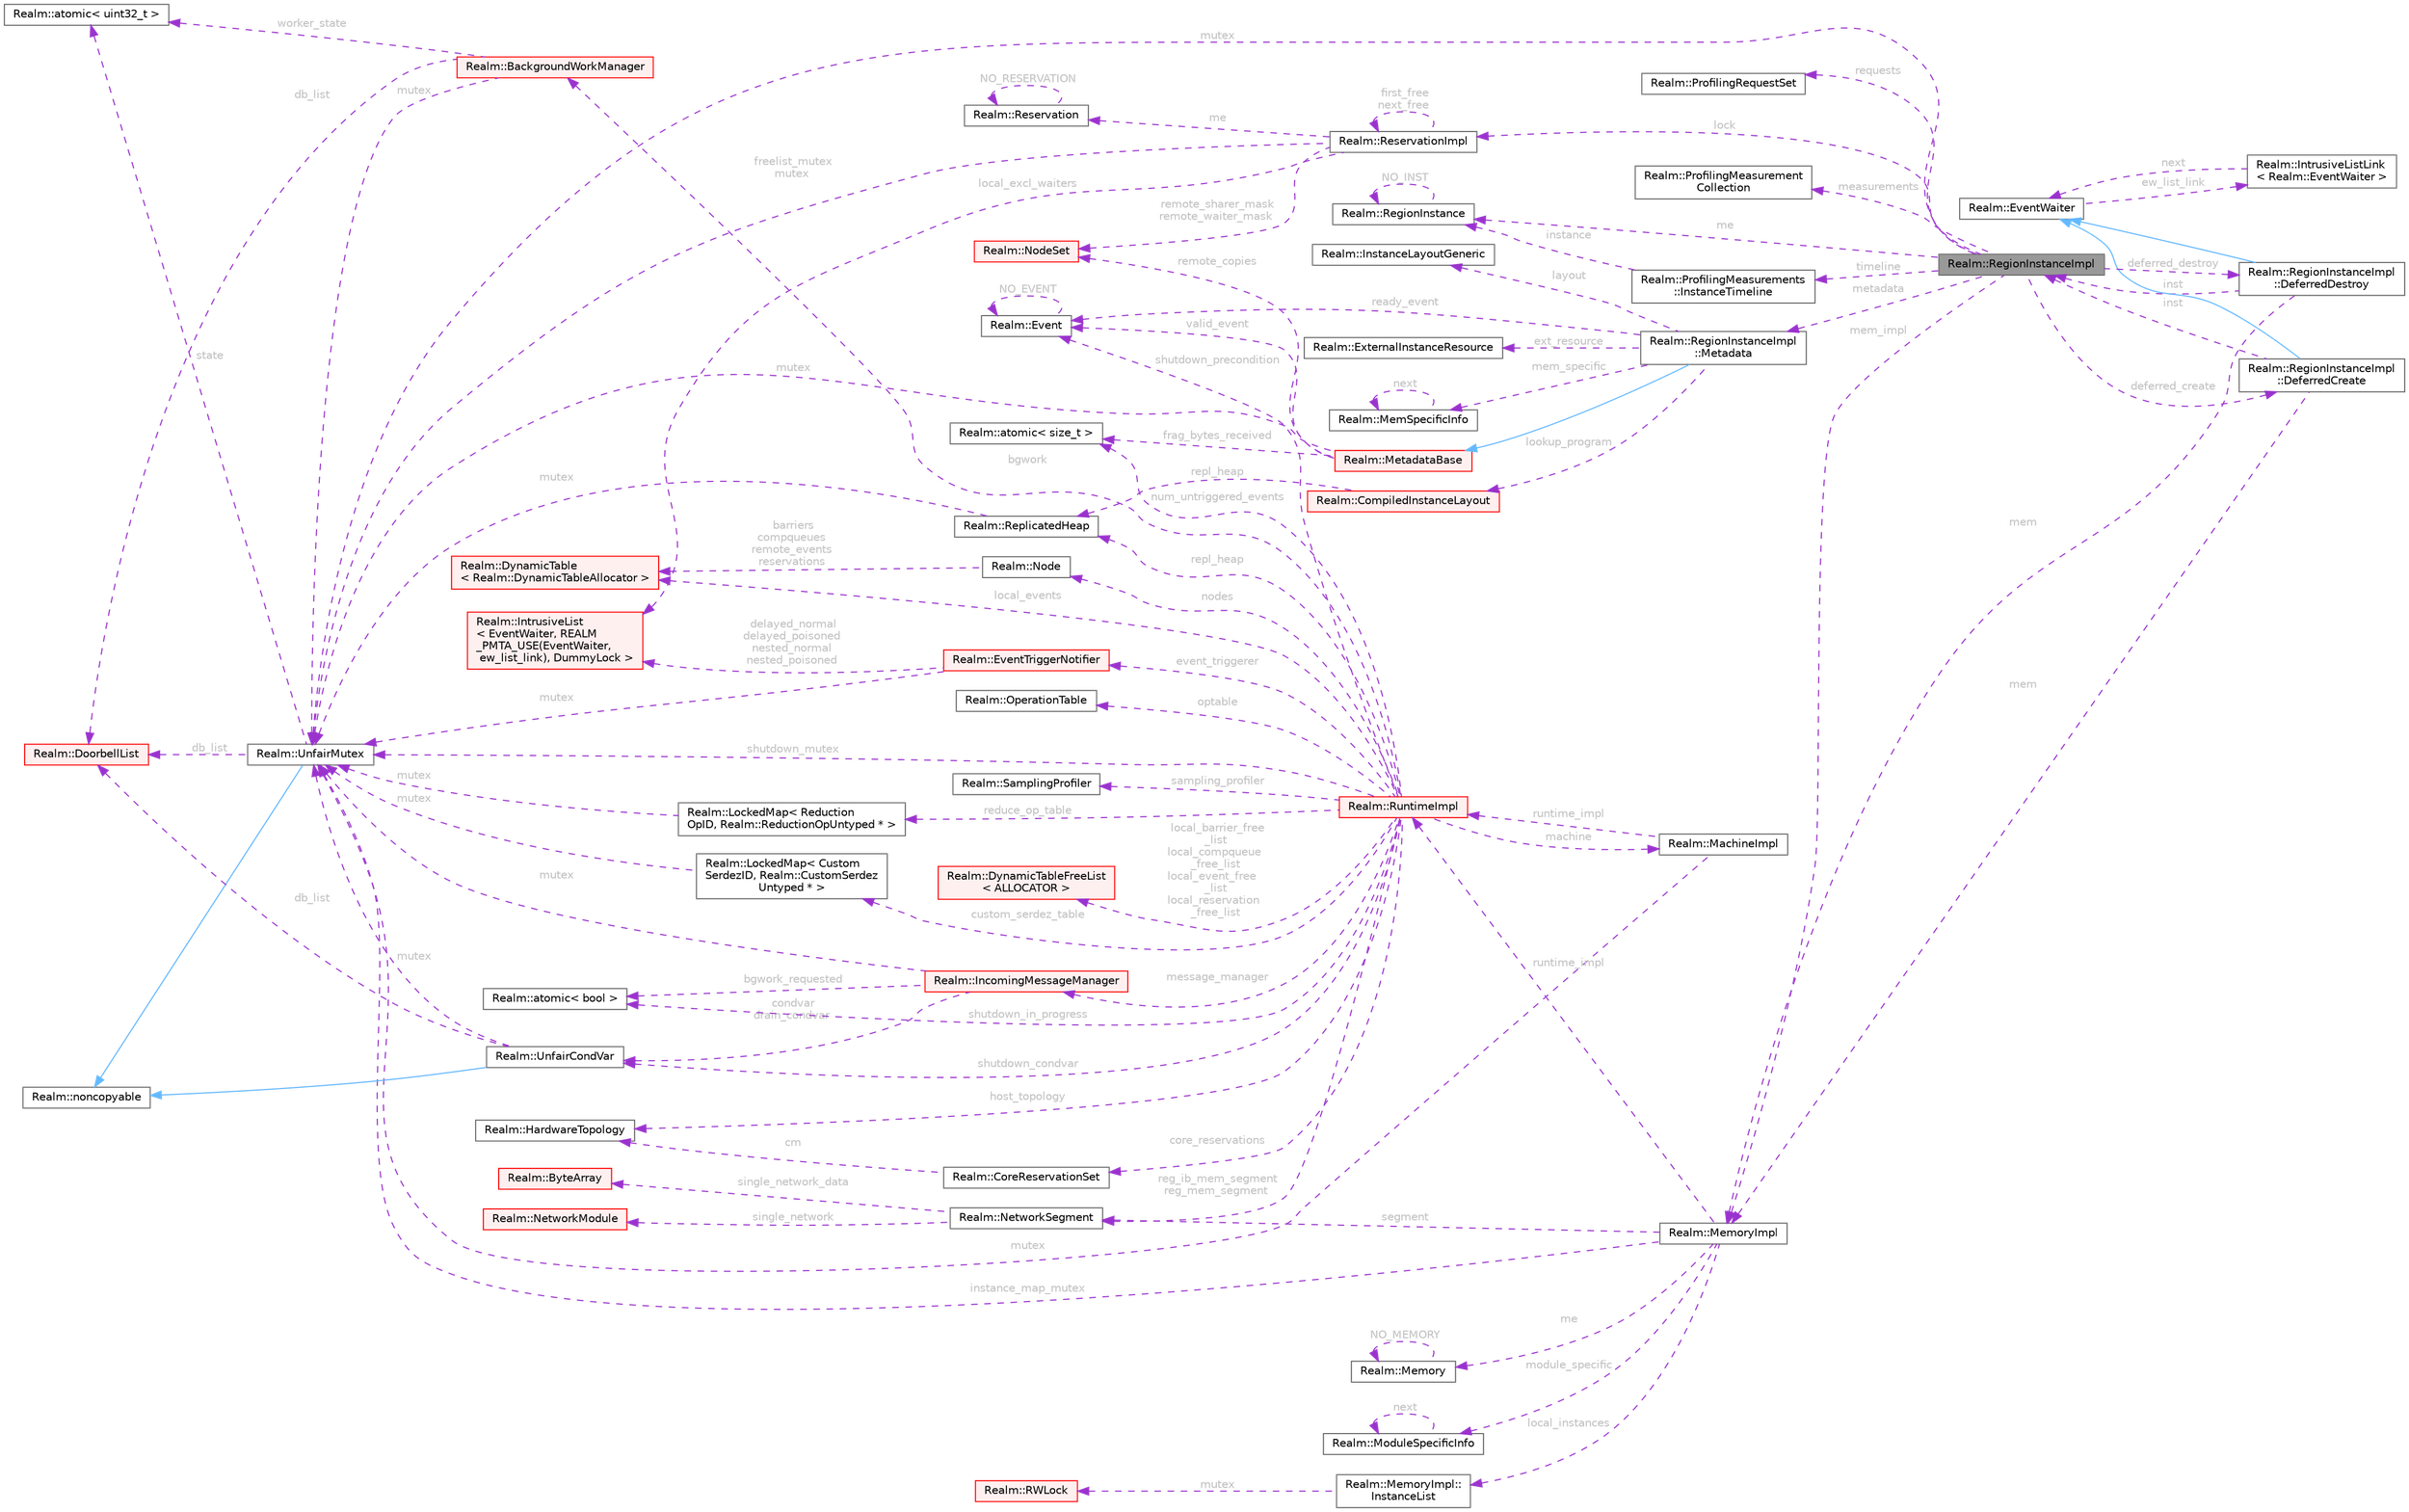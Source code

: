 digraph "Realm::RegionInstanceImpl"
{
 // LATEX_PDF_SIZE
  bgcolor="transparent";
  edge [fontname=Helvetica,fontsize=10,labelfontname=Helvetica,labelfontsize=10];
  node [fontname=Helvetica,fontsize=10,shape=box,height=0.2,width=0.4];
  rankdir="LR";
  Node1 [id="Node000001",label="Realm::RegionInstanceImpl",height=0.2,width=0.4,color="gray40", fillcolor="grey60", style="filled", fontcolor="black",tooltip=" "];
  Node2 -> Node1 [id="edge1_Node000001_Node000002",dir="back",color="darkorchid3",style="dashed",tooltip=" ",label=" deferred_create",fontcolor="grey" ];
  Node2 [id="Node000002",label="Realm::RegionInstanceImpl\l::DeferredCreate",height=0.2,width=0.4,color="gray40", fillcolor="white", style="filled",URL="$classRealm_1_1RegionInstanceImpl_1_1DeferredCreate.html",tooltip=" "];
  Node3 -> Node2 [id="edge2_Node000002_Node000003",dir="back",color="steelblue1",style="solid",tooltip=" "];
  Node3 [id="Node000003",label="Realm::EventWaiter",height=0.2,width=0.4,color="gray40", fillcolor="white", style="filled",URL="$classRealm_1_1EventWaiter.html",tooltip=" "];
  Node4 -> Node3 [id="edge3_Node000003_Node000004",dir="back",color="darkorchid3",style="dashed",tooltip=" ",label=" ew_list_link",fontcolor="grey" ];
  Node4 [id="Node000004",label="Realm::IntrusiveListLink\l\< Realm::EventWaiter \>",height=0.2,width=0.4,color="gray40", fillcolor="white", style="filled",URL="$structRealm_1_1IntrusiveListLink.html",tooltip=" "];
  Node3 -> Node4 [id="edge4_Node000004_Node000003",dir="back",color="darkorchid3",style="dashed",tooltip=" ",label=" next",fontcolor="grey" ];
  Node1 -> Node2 [id="edge5_Node000002_Node000001",dir="back",color="darkorchid3",style="dashed",tooltip=" ",label=" inst",fontcolor="grey" ];
  Node5 -> Node2 [id="edge6_Node000002_Node000005",dir="back",color="darkorchid3",style="dashed",tooltip=" ",label=" mem",fontcolor="grey" ];
  Node5 [id="Node000005",label="Realm::MemoryImpl",height=0.2,width=0.4,color="gray40", fillcolor="white", style="filled",URL="$classRealm_1_1MemoryImpl.html",tooltip=" "];
  Node6 -> Node5 [id="edge7_Node000005_Node000006",dir="back",color="darkorchid3",style="dashed",tooltip=" ",label=" me",fontcolor="grey" ];
  Node6 [id="Node000006",label="Realm::Memory",height=0.2,width=0.4,color="gray40", fillcolor="white", style="filled",URL="$classRealm_1_1Memory.html",tooltip=" "];
  Node6 -> Node6 [id="edge8_Node000006_Node000006",dir="back",color="darkorchid3",style="dashed",tooltip=" ",label=" NO_MEMORY",fontcolor="grey" ];
  Node7 -> Node5 [id="edge9_Node000005_Node000007",dir="back",color="darkorchid3",style="dashed",tooltip=" ",label=" segment",fontcolor="grey" ];
  Node7 [id="Node000007",label="Realm::NetworkSegment",height=0.2,width=0.4,color="gray40", fillcolor="white", style="filled",URL="$classRealm_1_1NetworkSegment.html",tooltip=" "];
  Node8 -> Node7 [id="edge10_Node000007_Node000008",dir="back",color="darkorchid3",style="dashed",tooltip=" ",label=" single_network",fontcolor="grey" ];
  Node8 [id="Node000008",label="Realm::NetworkModule",height=0.2,width=0.4,color="red", fillcolor="#FFF0F0", style="filled",URL="$classRealm_1_1NetworkModule.html",tooltip=" "];
  Node10 -> Node7 [id="edge11_Node000007_Node000010",dir="back",color="darkorchid3",style="dashed",tooltip=" ",label=" single_network_data",fontcolor="grey" ];
  Node10 [id="Node000010",label="Realm::ByteArray",height=0.2,width=0.4,color="red", fillcolor="#FFF0F0", style="filled",URL="$classRealm_1_1ByteArray.html",tooltip=" "];
  Node12 -> Node5 [id="edge12_Node000005_Node000012",dir="back",color="darkorchid3",style="dashed",tooltip=" ",label=" module_specific",fontcolor="grey" ];
  Node12 [id="Node000012",label="Realm::ModuleSpecificInfo",height=0.2,width=0.4,color="gray40", fillcolor="white", style="filled",URL="$classRealm_1_1ModuleSpecificInfo.html",tooltip=" "];
  Node12 -> Node12 [id="edge13_Node000012_Node000012",dir="back",color="darkorchid3",style="dashed",tooltip=" ",label=" next",fontcolor="grey" ];
  Node13 -> Node5 [id="edge14_Node000005_Node000013",dir="back",color="darkorchid3",style="dashed",tooltip=" ",label=" instance_map_mutex",fontcolor="grey" ];
  Node13 [id="Node000013",label="Realm::UnfairMutex",height=0.2,width=0.4,color="gray40", fillcolor="white", style="filled",URL="$classRealm_1_1UnfairMutex.html",tooltip=" "];
  Node14 -> Node13 [id="edge15_Node000013_Node000014",dir="back",color="steelblue1",style="solid",tooltip=" "];
  Node14 [id="Node000014",label="Realm::noncopyable",height=0.2,width=0.4,color="gray40", fillcolor="white", style="filled",URL="$classRealm_1_1noncopyable.html",tooltip=" "];
  Node15 -> Node13 [id="edge16_Node000013_Node000015",dir="back",color="darkorchid3",style="dashed",tooltip=" ",label=" state",fontcolor="grey" ];
  Node15 [id="Node000015",label="Realm::atomic\< uint32_t \>",height=0.2,width=0.4,color="gray40", fillcolor="white", style="filled",URL="$classRealm_1_1atomic.html",tooltip=" "];
  Node16 -> Node13 [id="edge17_Node000013_Node000016",dir="back",color="darkorchid3",style="dashed",tooltip=" ",label=" db_list",fontcolor="grey" ];
  Node16 [id="Node000016",label="Realm::DoorbellList",height=0.2,width=0.4,color="red", fillcolor="#FFF0F0", style="filled",URL="$classRealm_1_1DoorbellList.html",tooltip=" "];
  Node18 -> Node5 [id="edge18_Node000005_Node000018",dir="back",color="darkorchid3",style="dashed",tooltip=" ",label=" local_instances",fontcolor="grey" ];
  Node18 [id="Node000018",label="Realm::MemoryImpl::\lInstanceList",height=0.2,width=0.4,color="gray40", fillcolor="white", style="filled",URL="$structRealm_1_1MemoryImpl_1_1InstanceList.html",tooltip=" "];
  Node19 -> Node18 [id="edge19_Node000018_Node000019",dir="back",color="darkorchid3",style="dashed",tooltip=" ",label=" mutex",fontcolor="grey" ];
  Node19 [id="Node000019",label="Realm::RWLock",height=0.2,width=0.4,color="red", fillcolor="#FFF0F0", style="filled",URL="$classRealm_1_1RWLock.html",tooltip=" "];
  Node22 -> Node5 [id="edge20_Node000005_Node000022",dir="back",color="darkorchid3",style="dashed",tooltip=" ",label=" runtime_impl",fontcolor="grey" ];
  Node22 [id="Node000022",label="Realm::RuntimeImpl",height=0.2,width=0.4,color="red", fillcolor="#FFF0F0", style="filled",URL="$classRealm_1_1RuntimeImpl.html",tooltip=" "];
  Node23 -> Node22 [id="edge21_Node000022_Node000023",dir="back",color="darkorchid3",style="dashed",tooltip=" ",label=" machine",fontcolor="grey" ];
  Node23 [id="Node000023",label="Realm::MachineImpl",height=0.2,width=0.4,color="gray40", fillcolor="white", style="filled",URL="$classRealm_1_1MachineImpl.html",tooltip=" "];
  Node13 -> Node23 [id="edge22_Node000023_Node000013",dir="back",color="darkorchid3",style="dashed",tooltip=" ",label=" mutex",fontcolor="grey" ];
  Node22 -> Node23 [id="edge23_Node000023_Node000022",dir="back",color="darkorchid3",style="dashed",tooltip=" ",label=" runtime_impl",fontcolor="grey" ];
  Node24 -> Node22 [id="edge24_Node000022_Node000024",dir="back",color="darkorchid3",style="dashed",tooltip=" ",label=" reduce_op_table",fontcolor="grey" ];
  Node24 [id="Node000024",label="Realm::LockedMap\< Reduction\lOpID, Realm::ReductionOpUntyped * \>",height=0.2,width=0.4,color="gray40", fillcolor="white", style="filled",URL="$classRealm_1_1LockedMap.html",tooltip=" "];
  Node13 -> Node24 [id="edge25_Node000024_Node000013",dir="back",color="darkorchid3",style="dashed",tooltip=" ",label=" mutex",fontcolor="grey" ];
  Node25 -> Node22 [id="edge26_Node000022_Node000025",dir="back",color="darkorchid3",style="dashed",tooltip=" ",label=" custom_serdez_table",fontcolor="grey" ];
  Node25 [id="Node000025",label="Realm::LockedMap\< Custom\lSerdezID, Realm::CustomSerdez\lUntyped * \>",height=0.2,width=0.4,color="gray40", fillcolor="white", style="filled",URL="$classRealm_1_1LockedMap.html",tooltip=" "];
  Node13 -> Node25 [id="edge27_Node000025_Node000013",dir="back",color="darkorchid3",style="dashed",tooltip=" ",label=" mutex",fontcolor="grey" ];
  Node26 -> Node22 [id="edge28_Node000022_Node000026",dir="back",color="darkorchid3",style="dashed",tooltip=" ",label=" num_untriggered_events",fontcolor="grey" ];
  Node26 [id="Node000026",label="Realm::atomic\< size_t \>",height=0.2,width=0.4,color="gray40", fillcolor="white", style="filled",URL="$classRealm_1_1atomic.html",tooltip=" "];
  Node27 -> Node22 [id="edge29_Node000022_Node000027",dir="back",color="darkorchid3",style="dashed",tooltip=" ",label=" nodes",fontcolor="grey" ];
  Node27 [id="Node000027",label="Realm::Node",height=0.2,width=0.4,color="gray40", fillcolor="white", style="filled",URL="$structRealm_1_1Node.html",tooltip=" "];
  Node28 -> Node27 [id="edge30_Node000027_Node000028",dir="back",color="darkorchid3",style="dashed",tooltip=" ",label=" barriers\ncompqueues\nremote_events\nreservations",fontcolor="grey" ];
  Node28 [id="Node000028",label="Realm::DynamicTable\l\< Realm::DynamicTableAllocator \>",height=0.2,width=0.4,color="red", fillcolor="#FFF0F0", style="filled",URL="$classRealm_1_1DynamicTable.html",tooltip=" "];
  Node28 -> Node22 [id="edge31_Node000022_Node000028",dir="back",color="darkorchid3",style="dashed",tooltip=" ",label=" local_events",fontcolor="grey" ];
  Node31 -> Node22 [id="edge32_Node000022_Node000031",dir="back",color="darkorchid3",style="dashed",tooltip=" ",label=" local_barrier_free\l_list\nlocal_compqueue\l_free_list\nlocal_event_free\l_list\nlocal_reservation\l_free_list",fontcolor="grey" ];
  Node31 [id="Node000031",label="Realm::DynamicTableFreeList\l\< ALLOCATOR \>",height=0.2,width=0.4,color="red", fillcolor="#FFF0F0", style="filled",URL="$classRealm_1_1DynamicTableFreeList.html",tooltip=" "];
  Node13 -> Node22 [id="edge33_Node000022_Node000013",dir="back",color="darkorchid3",style="dashed",tooltip=" ",label=" shutdown_mutex",fontcolor="grey" ];
  Node33 -> Node22 [id="edge34_Node000022_Node000033",dir="back",color="darkorchid3",style="dashed",tooltip=" ",label=" shutdown_condvar",fontcolor="grey" ];
  Node33 [id="Node000033",label="Realm::UnfairCondVar",height=0.2,width=0.4,color="gray40", fillcolor="white", style="filled",URL="$classRealm_1_1UnfairCondVar.html",tooltip=" "];
  Node14 -> Node33 [id="edge35_Node000033_Node000014",dir="back",color="steelblue1",style="solid",tooltip=" "];
  Node13 -> Node33 [id="edge36_Node000033_Node000013",dir="back",color="darkorchid3",style="dashed",tooltip=" ",label=" mutex",fontcolor="grey" ];
  Node16 -> Node33 [id="edge37_Node000033_Node000016",dir="back",color="darkorchid3",style="dashed",tooltip=" ",label=" db_list",fontcolor="grey" ];
  Node34 -> Node22 [id="edge38_Node000022_Node000034",dir="back",color="darkorchid3",style="dashed",tooltip=" ",label=" shutdown_precondition",fontcolor="grey" ];
  Node34 [id="Node000034",label="Realm::Event",height=0.2,width=0.4,color="gray40", fillcolor="white", style="filled",URL="$classRealm_1_1Event.html",tooltip=" "];
  Node34 -> Node34 [id="edge39_Node000034_Node000034",dir="back",color="darkorchid3",style="dashed",tooltip=" ",label=" NO_EVENT",fontcolor="grey" ];
  Node35 -> Node22 [id="edge40_Node000022_Node000035",dir="back",color="darkorchid3",style="dashed",tooltip=" ",label=" shutdown_in_progress",fontcolor="grey" ];
  Node35 [id="Node000035",label="Realm::atomic\< bool \>",height=0.2,width=0.4,color="gray40", fillcolor="white", style="filled",URL="$classRealm_1_1atomic.html",tooltip=" "];
  Node36 -> Node22 [id="edge41_Node000022_Node000036",dir="back",color="darkorchid3",style="dashed",tooltip=" ",label=" host_topology",fontcolor="grey" ];
  Node36 [id="Node000036",label="Realm::HardwareTopology",height=0.2,width=0.4,color="gray40", fillcolor="white", style="filled",URL="$classRealm_1_1HardwareTopology.html",tooltip="Represents the topology of the host processor cores and memory."];
  Node37 -> Node22 [id="edge42_Node000022_Node000037",dir="back",color="darkorchid3",style="dashed",tooltip=" ",label=" core_reservations",fontcolor="grey" ];
  Node37 [id="Node000037",label="Realm::CoreReservationSet",height=0.2,width=0.4,color="gray40", fillcolor="white", style="filled",URL="$classRealm_1_1CoreReservationSet.html",tooltip=" "];
  Node36 -> Node37 [id="edge43_Node000037_Node000036",dir="back",color="darkorchid3",style="dashed",tooltip=" ",label=" cm",fontcolor="grey" ];
  Node38 -> Node22 [id="edge44_Node000022_Node000038",dir="back",color="darkorchid3",style="dashed",tooltip=" ",label=" bgwork",fontcolor="grey" ];
  Node38 [id="Node000038",label="Realm::BackgroundWorkManager",height=0.2,width=0.4,color="red", fillcolor="#FFF0F0", style="filled",URL="$classRealm_1_1BackgroundWorkManager.html",tooltip=" "];
  Node13 -> Node38 [id="edge45_Node000038_Node000013",dir="back",color="darkorchid3",style="dashed",tooltip=" ",label=" mutex",fontcolor="grey" ];
  Node15 -> Node38 [id="edge46_Node000038_Node000015",dir="back",color="darkorchid3",style="dashed",tooltip=" ",label=" worker_state",fontcolor="grey" ];
  Node16 -> Node38 [id="edge47_Node000038_Node000016",dir="back",color="darkorchid3",style="dashed",tooltip=" ",label=" db_list",fontcolor="grey" ];
  Node46 -> Node22 [id="edge48_Node000022_Node000046",dir="back",color="darkorchid3",style="dashed",tooltip=" ",label=" message_manager",fontcolor="grey" ];
  Node46 [id="Node000046",label="Realm::IncomingMessageManager",height=0.2,width=0.4,color="red", fillcolor="#FFF0F0", style="filled",URL="$classRealm_1_1IncomingMessageManager.html",tooltip=" "];
  Node35 -> Node46 [id="edge49_Node000046_Node000035",dir="back",color="darkorchid3",style="dashed",tooltip=" ",label=" bgwork_requested",fontcolor="grey" ];
  Node13 -> Node46 [id="edge50_Node000046_Node000013",dir="back",color="darkorchid3",style="dashed",tooltip=" ",label=" mutex",fontcolor="grey" ];
  Node33 -> Node46 [id="edge51_Node000046_Node000033",dir="back",color="darkorchid3",style="dashed",tooltip=" ",label=" condvar\ndrain_condvar",fontcolor="grey" ];
  Node54 -> Node22 [id="edge52_Node000022_Node000054",dir="back",color="darkorchid3",style="dashed",tooltip=" ",label=" event_triggerer",fontcolor="grey" ];
  Node54 [id="Node000054",label="Realm::EventTriggerNotifier",height=0.2,width=0.4,color="red", fillcolor="#FFF0F0", style="filled",URL="$classRealm_1_1EventTriggerNotifier.html",tooltip=" "];
  Node13 -> Node54 [id="edge53_Node000054_Node000013",dir="back",color="darkorchid3",style="dashed",tooltip=" ",label=" mutex",fontcolor="grey" ];
  Node55 -> Node54 [id="edge54_Node000054_Node000055",dir="back",color="darkorchid3",style="dashed",tooltip=" ",label=" delayed_normal\ndelayed_poisoned\nnested_normal\nnested_poisoned",fontcolor="grey" ];
  Node55 [id="Node000055",label="Realm::IntrusiveList\l\< EventWaiter, REALM\l_PMTA_USE(EventWaiter,\l ew_list_link), DummyLock \>",height=0.2,width=0.4,color="red", fillcolor="#FFF0F0", style="filled",URL="$classRealm_1_1IntrusiveList.html",tooltip=" "];
  Node58 -> Node22 [id="edge55_Node000022_Node000058",dir="back",color="darkorchid3",style="dashed",tooltip=" ",label=" optable",fontcolor="grey" ];
  Node58 [id="Node000058",label="Realm::OperationTable",height=0.2,width=0.4,color="gray40", fillcolor="white", style="filled",URL="$classRealm_1_1OperationTable.html",tooltip=" "];
  Node59 -> Node22 [id="edge56_Node000022_Node000059",dir="back",color="darkorchid3",style="dashed",tooltip=" ",label=" sampling_profiler",fontcolor="grey" ];
  Node59 [id="Node000059",label="Realm::SamplingProfiler",height=0.2,width=0.4,color="gray40", fillcolor="white", style="filled",URL="$classRealm_1_1SamplingProfiler.html",tooltip=" "];
  Node60 -> Node22 [id="edge57_Node000022_Node000060",dir="back",color="darkorchid3",style="dashed",tooltip=" ",label=" repl_heap",fontcolor="grey" ];
  Node60 [id="Node000060",label="Realm::ReplicatedHeap",height=0.2,width=0.4,color="gray40", fillcolor="white", style="filled",URL="$classRealm_1_1ReplicatedHeap.html",tooltip=" "];
  Node13 -> Node60 [id="edge58_Node000060_Node000013",dir="back",color="darkorchid3",style="dashed",tooltip=" ",label=" mutex",fontcolor="grey" ];
  Node7 -> Node22 [id="edge59_Node000022_Node000007",dir="back",color="darkorchid3",style="dashed",tooltip=" ",label=" reg_ib_mem_segment\nreg_mem_segment",fontcolor="grey" ];
  Node63 -> Node1 [id="edge60_Node000001_Node000063",dir="back",color="darkorchid3",style="dashed",tooltip=" ",label=" deferred_destroy",fontcolor="grey" ];
  Node63 [id="Node000063",label="Realm::RegionInstanceImpl\l::DeferredDestroy",height=0.2,width=0.4,color="gray40", fillcolor="white", style="filled",URL="$classRealm_1_1RegionInstanceImpl_1_1DeferredDestroy.html",tooltip=" "];
  Node3 -> Node63 [id="edge61_Node000063_Node000003",dir="back",color="steelblue1",style="solid",tooltip=" "];
  Node1 -> Node63 [id="edge62_Node000063_Node000001",dir="back",color="darkorchid3",style="dashed",tooltip=" ",label=" inst",fontcolor="grey" ];
  Node5 -> Node63 [id="edge63_Node000063_Node000005",dir="back",color="darkorchid3",style="dashed",tooltip=" ",label=" mem",fontcolor="grey" ];
  Node64 -> Node1 [id="edge64_Node000001_Node000064",dir="back",color="darkorchid3",style="dashed",tooltip=" ",label=" me",fontcolor="grey" ];
  Node64 [id="Node000064",label="Realm::RegionInstance",height=0.2,width=0.4,color="gray40", fillcolor="white", style="filled",URL="$classRealm_1_1RegionInstance.html",tooltip=" "];
  Node64 -> Node64 [id="edge65_Node000064_Node000064",dir="back",color="darkorchid3",style="dashed",tooltip=" ",label=" NO_INST",fontcolor="grey" ];
  Node5 -> Node1 [id="edge66_Node000001_Node000005",dir="back",color="darkorchid3",style="dashed",tooltip=" ",label=" mem_impl",fontcolor="grey" ];
  Node65 -> Node1 [id="edge67_Node000001_Node000065",dir="back",color="darkorchid3",style="dashed",tooltip=" ",label=" requests",fontcolor="grey" ];
  Node65 [id="Node000065",label="Realm::ProfilingRequestSet",height=0.2,width=0.4,color="gray40", fillcolor="white", style="filled",URL="$classRealm_1_1ProfilingRequestSet.html",tooltip=" "];
  Node66 -> Node1 [id="edge68_Node000001_Node000066",dir="back",color="darkorchid3",style="dashed",tooltip=" ",label=" measurements",fontcolor="grey" ];
  Node66 [id="Node000066",label="Realm::ProfilingMeasurement\lCollection",height=0.2,width=0.4,color="gray40", fillcolor="white", style="filled",URL="$classRealm_1_1ProfilingMeasurementCollection.html",tooltip=" "];
  Node67 -> Node1 [id="edge69_Node000001_Node000067",dir="back",color="darkorchid3",style="dashed",tooltip=" ",label=" timeline",fontcolor="grey" ];
  Node67 [id="Node000067",label="Realm::ProfilingMeasurements\l::InstanceTimeline",height=0.2,width=0.4,color="gray40", fillcolor="white", style="filled",URL="$structRealm_1_1ProfilingMeasurements_1_1InstanceTimeline.html",tooltip=" "];
  Node64 -> Node67 [id="edge70_Node000067_Node000064",dir="back",color="darkorchid3",style="dashed",tooltip=" ",label=" instance",fontcolor="grey" ];
  Node13 -> Node1 [id="edge71_Node000001_Node000013",dir="back",color="darkorchid3",style="dashed",tooltip=" ",label=" mutex",fontcolor="grey" ];
  Node68 -> Node1 [id="edge72_Node000001_Node000068",dir="back",color="darkorchid3",style="dashed",tooltip=" ",label=" metadata",fontcolor="grey" ];
  Node68 [id="Node000068",label="Realm::RegionInstanceImpl\l::Metadata",height=0.2,width=0.4,color="gray40", fillcolor="white", style="filled",URL="$classRealm_1_1RegionInstanceImpl_1_1Metadata.html",tooltip=" "];
  Node69 -> Node68 [id="edge73_Node000068_Node000069",dir="back",color="steelblue1",style="solid",tooltip=" "];
  Node69 [id="Node000069",label="Realm::MetadataBase",height=0.2,width=0.4,color="red", fillcolor="#FFF0F0", style="filled",URL="$classRealm_1_1MetadataBase.html",tooltip=" "];
  Node13 -> Node69 [id="edge74_Node000069_Node000013",dir="back",color="darkorchid3",style="dashed",tooltip=" ",label=" mutex",fontcolor="grey" ];
  Node34 -> Node69 [id="edge75_Node000069_Node000034",dir="back",color="darkorchid3",style="dashed",tooltip=" ",label=" valid_event",fontcolor="grey" ];
  Node70 -> Node69 [id="edge76_Node000069_Node000070",dir="back",color="darkorchid3",style="dashed",tooltip=" ",label=" remote_copies",fontcolor="grey" ];
  Node70 [id="Node000070",label="Realm::NodeSet",height=0.2,width=0.4,color="red", fillcolor="#FFF0F0", style="filled",URL="$classRealm_1_1NodeSet.html",tooltip=" "];
  Node26 -> Node69 [id="edge77_Node000069_Node000026",dir="back",color="darkorchid3",style="dashed",tooltip=" ",label=" frag_bytes_received",fontcolor="grey" ];
  Node34 -> Node68 [id="edge78_Node000068_Node000034",dir="back",color="darkorchid3",style="dashed",tooltip=" ",label=" ready_event",fontcolor="grey" ];
  Node74 -> Node68 [id="edge79_Node000068_Node000074",dir="back",color="darkorchid3",style="dashed",tooltip=" ",label=" layout",fontcolor="grey" ];
  Node74 [id="Node000074",label="Realm::InstanceLayoutGeneric",height=0.2,width=0.4,color="gray40", fillcolor="white", style="filled",URL="$classRealm_1_1InstanceLayoutGeneric.html",tooltip=" "];
  Node75 -> Node68 [id="edge80_Node000068_Node000075",dir="back",color="darkorchid3",style="dashed",tooltip=" ",label=" ext_resource",fontcolor="grey" ];
  Node75 [id="Node000075",label="Realm::ExternalInstanceResource",height=0.2,width=0.4,color="gray40", fillcolor="white", style="filled",URL="$classRealm_1_1ExternalInstanceResource.html",tooltip=" "];
  Node76 -> Node68 [id="edge81_Node000068_Node000076",dir="back",color="darkorchid3",style="dashed",tooltip=" ",label=" mem_specific",fontcolor="grey" ];
  Node76 [id="Node000076",label="Realm::MemSpecificInfo",height=0.2,width=0.4,color="gray40", fillcolor="white", style="filled",URL="$classRealm_1_1MemSpecificInfo.html",tooltip=" "];
  Node76 -> Node76 [id="edge82_Node000076_Node000076",dir="back",color="darkorchid3",style="dashed",tooltip=" ",label=" next",fontcolor="grey" ];
  Node77 -> Node68 [id="edge83_Node000068_Node000077",dir="back",color="darkorchid3",style="dashed",tooltip=" ",label=" lookup_program",fontcolor="grey" ];
  Node77 [id="Node000077",label="Realm::CompiledInstanceLayout",height=0.2,width=0.4,color="red", fillcolor="#FFF0F0", style="filled",URL="$classRealm_1_1CompiledInstanceLayout.html",tooltip=" "];
  Node60 -> Node77 [id="edge84_Node000077_Node000060",dir="back",color="darkorchid3",style="dashed",tooltip=" ",label=" repl_heap",fontcolor="grey" ];
  Node79 -> Node1 [id="edge85_Node000001_Node000079",dir="back",color="darkorchid3",style="dashed",tooltip=" ",label=" lock",fontcolor="grey" ];
  Node79 [id="Node000079",label="Realm::ReservationImpl",height=0.2,width=0.4,color="gray40", fillcolor="white", style="filled",URL="$classRealm_1_1ReservationImpl.html",tooltip=" "];
  Node80 -> Node79 [id="edge86_Node000079_Node000080",dir="back",color="darkorchid3",style="dashed",tooltip=" ",label=" me",fontcolor="grey" ];
  Node80 [id="Node000080",label="Realm::Reservation",height=0.2,width=0.4,color="gray40", fillcolor="white", style="filled",URL="$classRealm_1_1Reservation.html",tooltip=" "];
  Node80 -> Node80 [id="edge87_Node000080_Node000080",dir="back",color="darkorchid3",style="dashed",tooltip=" ",label=" NO_RESERVATION",fontcolor="grey" ];
  Node13 -> Node79 [id="edge88_Node000079_Node000013",dir="back",color="darkorchid3",style="dashed",tooltip=" ",label=" freelist_mutex\nmutex",fontcolor="grey" ];
  Node70 -> Node79 [id="edge89_Node000079_Node000070",dir="back",color="darkorchid3",style="dashed",tooltip=" ",label=" remote_sharer_mask\nremote_waiter_mask",fontcolor="grey" ];
  Node55 -> Node79 [id="edge90_Node000079_Node000055",dir="back",color="darkorchid3",style="dashed",tooltip=" ",label=" local_excl_waiters",fontcolor="grey" ];
  Node79 -> Node79 [id="edge91_Node000079_Node000079",dir="back",color="darkorchid3",style="dashed",tooltip=" ",label=" first_free\nnext_free",fontcolor="grey" ];
}
